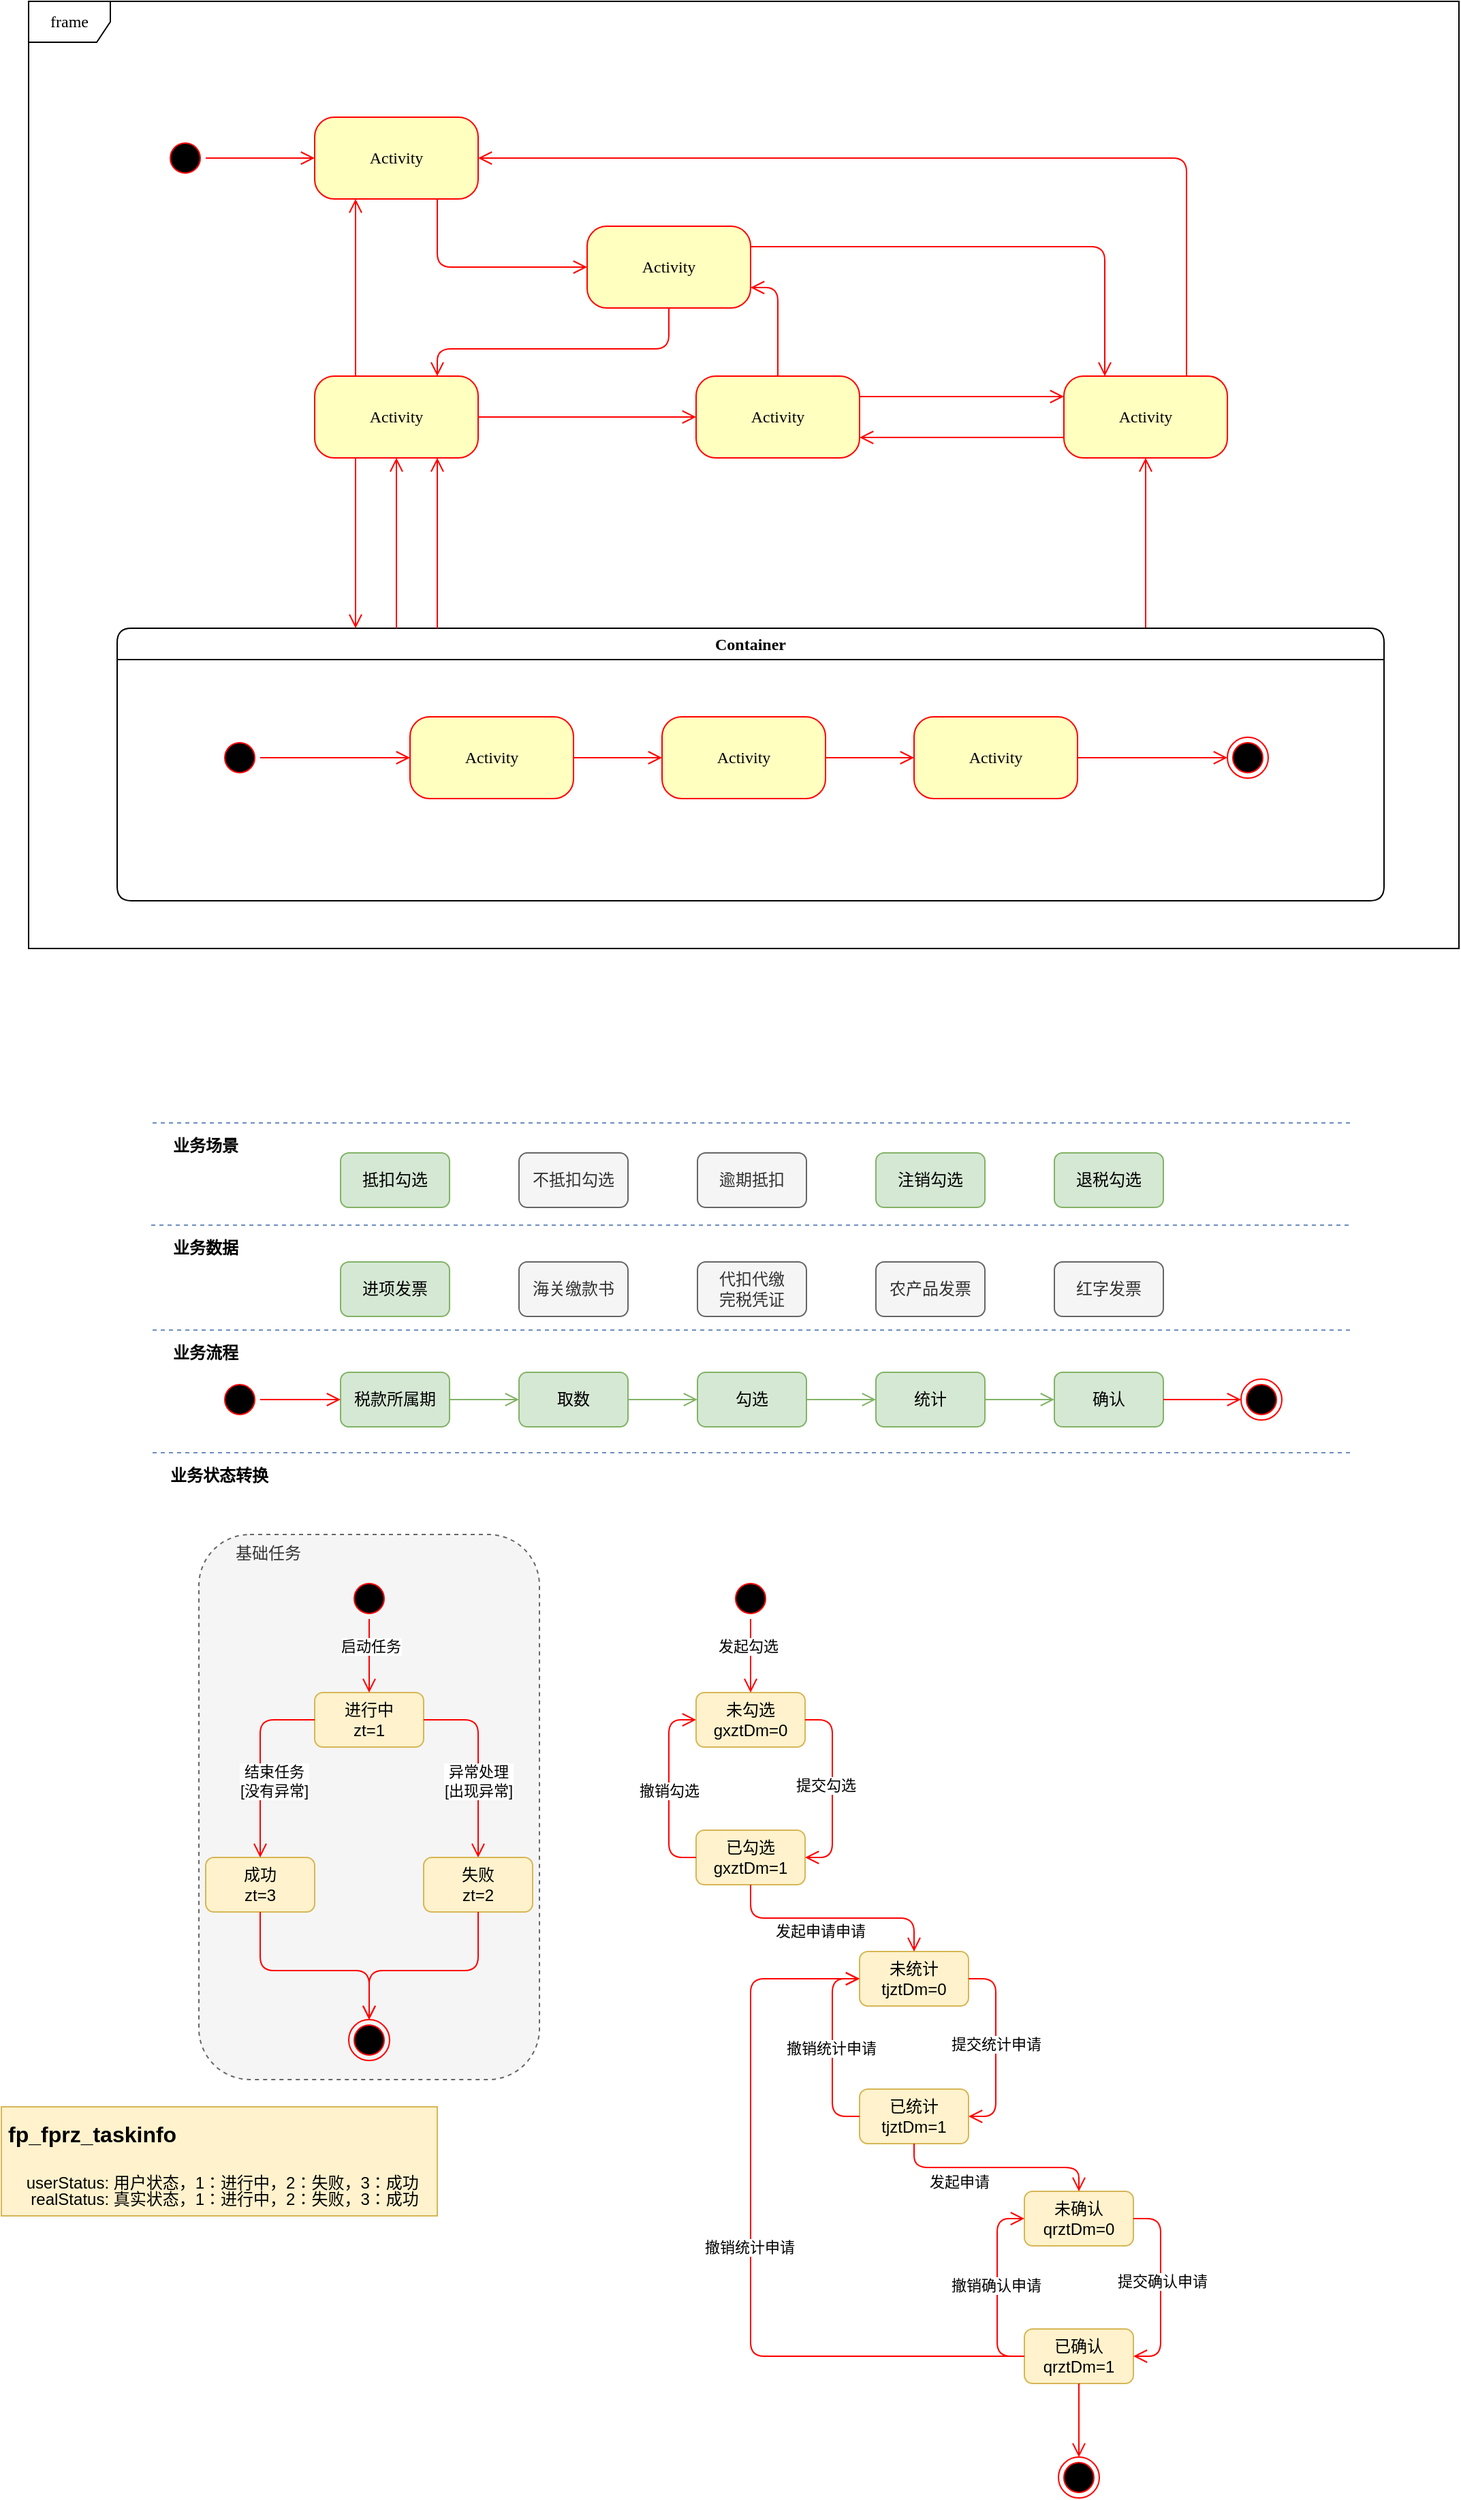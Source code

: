 <mxfile version="21.6.8" type="github">
  <diagram name="Page-1" id="58cdce13-f638-feb5-8d6f-7d28b1aa9fa0">
    <mxGraphModel dx="1750" dy="957" grid="1" gridSize="10" guides="1" tooltips="1" connect="1" arrows="1" fold="1" page="1" pageScale="1" pageWidth="1100" pageHeight="850" background="none" math="0" shadow="0">
      <root>
        <mxCell id="0" />
        <mxCell id="1" parent="0" />
        <mxCell id="NtjbMHKrXhSSU9uYyu6V-38" value="基础任务" style="rounded=1;whiteSpace=wrap;html=1;dashed=1;verticalAlign=top;align=left;spacingLeft=25;fillColor=#f5f5f5;strokeColor=#666666;fontColor=#333333;" vertex="1" parent="1">
          <mxGeometry x="155" y="1160" width="250" height="400" as="geometry" />
        </mxCell>
        <mxCell id="382b91b5511bd0f7-1" value="" style="ellipse;html=1;shape=startState;fillColor=#000000;strokeColor=#ff0000;rounded=1;shadow=0;comic=0;labelBackgroundColor=none;fontFamily=Verdana;fontSize=12;fontColor=#000000;align=center;direction=south;" parent="1" vertex="1">
          <mxGeometry x="130" y="135" width="30" height="30" as="geometry" />
        </mxCell>
        <mxCell id="382b91b5511bd0f7-5" value="Activity" style="rounded=1;whiteSpace=wrap;html=1;arcSize=24;fillColor=#ffffc0;strokeColor=#ff0000;shadow=0;comic=0;labelBackgroundColor=none;fontFamily=Verdana;fontSize=12;fontColor=#000000;align=center;" parent="1" vertex="1">
          <mxGeometry x="240" y="310" width="120" height="60" as="geometry" />
        </mxCell>
        <mxCell id="382b91b5511bd0f7-6" value="Activity" style="rounded=1;whiteSpace=wrap;html=1;arcSize=24;fillColor=#ffffc0;strokeColor=#ff0000;shadow=0;comic=0;labelBackgroundColor=none;fontFamily=Verdana;fontSize=12;fontColor=#000000;align=center;" parent="1" vertex="1">
          <mxGeometry x="240" y="120" width="120" height="60" as="geometry" />
        </mxCell>
        <mxCell id="3cde6dad864a17aa-3" style="edgeStyle=orthogonalEdgeStyle;html=1;exitX=1;exitY=0.25;entryX=0.25;entryY=0;labelBackgroundColor=none;endArrow=open;endSize=8;strokeColor=#ff0000;fontFamily=Verdana;fontSize=12;align=left;" parent="1" source="382b91b5511bd0f7-7" target="382b91b5511bd0f7-9" edge="1">
          <mxGeometry relative="1" as="geometry" />
        </mxCell>
        <mxCell id="382b91b5511bd0f7-7" value="Activity" style="rounded=1;whiteSpace=wrap;html=1;arcSize=24;fillColor=#ffffc0;strokeColor=#ff0000;shadow=0;comic=0;labelBackgroundColor=none;fontFamily=Verdana;fontSize=12;fontColor=#000000;align=center;" parent="1" vertex="1">
          <mxGeometry x="440" y="200" width="120" height="60" as="geometry" />
        </mxCell>
        <mxCell id="3cde6dad864a17aa-4" style="edgeStyle=orthogonalEdgeStyle;html=1;exitX=0.75;exitY=0;entryX=1;entryY=0.5;labelBackgroundColor=none;endArrow=open;endSize=8;strokeColor=#ff0000;fontFamily=Verdana;fontSize=12;align=left;" parent="1" source="382b91b5511bd0f7-9" target="382b91b5511bd0f7-6" edge="1">
          <mxGeometry relative="1" as="geometry">
            <Array as="points">
              <mxPoint x="880" y="150" />
            </Array>
          </mxGeometry>
        </mxCell>
        <mxCell id="3cde6dad864a17aa-13" style="edgeStyle=elbowEdgeStyle;html=1;exitX=0;exitY=0.75;entryX=1;entryY=0.75;labelBackgroundColor=none;endArrow=open;endSize=8;strokeColor=#ff0000;fontFamily=Verdana;fontSize=12;align=left;" parent="1" source="382b91b5511bd0f7-9" target="382b91b5511bd0f7-10" edge="1">
          <mxGeometry relative="1" as="geometry" />
        </mxCell>
        <mxCell id="382b91b5511bd0f7-9" value="Activity" style="rounded=1;whiteSpace=wrap;html=1;arcSize=24;fillColor=#ffffc0;strokeColor=#ff0000;shadow=0;comic=0;labelBackgroundColor=none;fontFamily=Verdana;fontSize=12;fontColor=#000000;align=center;" parent="1" vertex="1">
          <mxGeometry x="790" y="310" width="120" height="60" as="geometry" />
        </mxCell>
        <mxCell id="382b91b5511bd0f7-10" value="Activity" style="rounded=1;whiteSpace=wrap;html=1;arcSize=24;fillColor=#ffffc0;strokeColor=#ff0000;shadow=0;comic=0;labelBackgroundColor=none;fontFamily=Verdana;fontSize=12;fontColor=#000000;align=center;" parent="1" vertex="1">
          <mxGeometry x="520" y="310" width="120" height="60" as="geometry" />
        </mxCell>
        <mxCell id="3cde6dad864a17aa-5" style="edgeStyle=elbowEdgeStyle;html=1;labelBackgroundColor=none;endArrow=open;endSize=8;strokeColor=#ff0000;fontFamily=Verdana;fontSize=12;align=left;" parent="1" source="2a3bc250acf0617d-7" target="382b91b5511bd0f7-9" edge="1">
          <mxGeometry relative="1" as="geometry" />
        </mxCell>
        <mxCell id="2a3bc250acf0617d-7" value="Container" style="swimlane;whiteSpace=wrap;html=1;rounded=1;shadow=0;comic=0;labelBackgroundColor=none;strokeWidth=1;fontFamily=Verdana;fontSize=12;align=center;" parent="1" vertex="1">
          <mxGeometry x="95" y="495" width="930" height="200" as="geometry" />
        </mxCell>
        <mxCell id="3cde6dad864a17aa-10" style="edgeStyle=elbowEdgeStyle;html=1;labelBackgroundColor=none;endArrow=open;endSize=8;strokeColor=#ff0000;fontFamily=Verdana;fontSize=12;align=left;" parent="2a3bc250acf0617d-7" source="382b91b5511bd0f7-8" target="3cde6dad864a17aa-1" edge="1">
          <mxGeometry relative="1" as="geometry" />
        </mxCell>
        <mxCell id="382b91b5511bd0f7-8" value="Activity" style="rounded=1;whiteSpace=wrap;html=1;arcSize=24;fillColor=#ffffc0;strokeColor=#ff0000;shadow=0;comic=0;labelBackgroundColor=none;fontFamily=Verdana;fontSize=12;fontColor=#000000;align=center;" parent="2a3bc250acf0617d-7" vertex="1">
          <mxGeometry x="215" y="65" width="120" height="60" as="geometry" />
        </mxCell>
        <mxCell id="24f968d109e7d6b4-3" value="" style="ellipse;html=1;shape=endState;fillColor=#000000;strokeColor=#ff0000;rounded=1;shadow=0;comic=0;labelBackgroundColor=none;fontFamily=Verdana;fontSize=12;fontColor=#000000;align=center;" parent="2a3bc250acf0617d-7" vertex="1">
          <mxGeometry x="815" y="80" width="30" height="30" as="geometry" />
        </mxCell>
        <mxCell id="3cde6dad864a17aa-9" style="edgeStyle=elbowEdgeStyle;html=1;labelBackgroundColor=none;endArrow=open;endSize=8;strokeColor=#ff0000;fontFamily=Verdana;fontSize=12;align=left;" parent="2a3bc250acf0617d-7" source="2a3bc250acf0617d-3" target="382b91b5511bd0f7-8" edge="1">
          <mxGeometry relative="1" as="geometry" />
        </mxCell>
        <mxCell id="2a3bc250acf0617d-3" value="" style="ellipse;html=1;shape=startState;fillColor=#000000;strokeColor=#ff0000;rounded=1;shadow=0;comic=0;labelBackgroundColor=none;fontFamily=Verdana;fontSize=12;fontColor=#000000;align=center;direction=south;" parent="2a3bc250acf0617d-7" vertex="1">
          <mxGeometry x="75" y="80" width="30" height="30" as="geometry" />
        </mxCell>
        <mxCell id="3cde6dad864a17aa-11" style="edgeStyle=elbowEdgeStyle;html=1;labelBackgroundColor=none;endArrow=open;endSize=8;strokeColor=#ff0000;fontFamily=Verdana;fontSize=12;align=left;" parent="2a3bc250acf0617d-7" source="3cde6dad864a17aa-1" target="3cde6dad864a17aa-2" edge="1">
          <mxGeometry relative="1" as="geometry" />
        </mxCell>
        <mxCell id="3cde6dad864a17aa-1" value="Activity" style="rounded=1;whiteSpace=wrap;html=1;arcSize=24;fillColor=#ffffc0;strokeColor=#ff0000;shadow=0;comic=0;labelBackgroundColor=none;fontFamily=Verdana;fontSize=12;fontColor=#000000;align=center;" parent="2a3bc250acf0617d-7" vertex="1">
          <mxGeometry x="400" y="65" width="120" height="60" as="geometry" />
        </mxCell>
        <mxCell id="3cde6dad864a17aa-12" style="edgeStyle=elbowEdgeStyle;html=1;labelBackgroundColor=none;endArrow=open;endSize=8;strokeColor=#ff0000;fontFamily=Verdana;fontSize=12;align=left;" parent="2a3bc250acf0617d-7" source="3cde6dad864a17aa-2" target="24f968d109e7d6b4-3" edge="1">
          <mxGeometry relative="1" as="geometry" />
        </mxCell>
        <mxCell id="3cde6dad864a17aa-2" value="Activity" style="rounded=1;whiteSpace=wrap;html=1;arcSize=24;fillColor=#ffffc0;strokeColor=#ff0000;shadow=0;comic=0;labelBackgroundColor=none;fontFamily=Verdana;fontSize=12;fontColor=#000000;align=center;" parent="2a3bc250acf0617d-7" vertex="1">
          <mxGeometry x="585" y="65" width="120" height="60" as="geometry" />
        </mxCell>
        <mxCell id="2a3bc250acf0617d-8" value="frame" style="shape=umlFrame;whiteSpace=wrap;html=1;rounded=1;shadow=0;comic=0;labelBackgroundColor=none;strokeWidth=1;fontFamily=Verdana;fontSize=12;align=center;movable=1;resizable=1;rotatable=1;deletable=1;editable=1;locked=0;connectable=1;" parent="1" vertex="1">
          <mxGeometry x="30" y="35" width="1050" height="695" as="geometry" />
        </mxCell>
        <mxCell id="2a3bc250acf0617d-9" style="edgeStyle=orthogonalEdgeStyle;html=1;labelBackgroundColor=none;endArrow=open;endSize=8;strokeColor=#ff0000;fontFamily=Verdana;fontSize=12;align=left;" parent="1" source="382b91b5511bd0f7-1" target="382b91b5511bd0f7-6" edge="1">
          <mxGeometry relative="1" as="geometry" />
        </mxCell>
        <mxCell id="2a3bc250acf0617d-10" style="edgeStyle=orthogonalEdgeStyle;html=1;labelBackgroundColor=none;endArrow=open;endSize=8;strokeColor=#ff0000;fontFamily=Verdana;fontSize=12;align=left;entryX=0;entryY=0.5;" parent="1" source="382b91b5511bd0f7-6" target="382b91b5511bd0f7-7" edge="1">
          <mxGeometry relative="1" as="geometry">
            <Array as="points">
              <mxPoint x="330" y="230" />
            </Array>
          </mxGeometry>
        </mxCell>
        <mxCell id="2a3bc250acf0617d-11" style="edgeStyle=orthogonalEdgeStyle;html=1;entryX=0.75;entryY=0;labelBackgroundColor=none;endArrow=open;endSize=8;strokeColor=#ff0000;fontFamily=Verdana;fontSize=12;align=left;exitX=0.5;exitY=1;" parent="1" source="382b91b5511bd0f7-7" target="382b91b5511bd0f7-5" edge="1">
          <mxGeometry relative="1" as="geometry">
            <mxPoint x="520" y="300" as="sourcePoint" />
            <Array as="points">
              <mxPoint x="500" y="290" />
              <mxPoint x="330" y="290" />
            </Array>
          </mxGeometry>
        </mxCell>
        <mxCell id="2a3bc250acf0617d-12" style="edgeStyle=orthogonalEdgeStyle;html=1;exitX=0.25;exitY=0;entryX=0.25;entryY=1;labelBackgroundColor=none;endArrow=open;endSize=8;strokeColor=#ff0000;fontFamily=Verdana;fontSize=12;align=left;" parent="1" source="382b91b5511bd0f7-5" target="382b91b5511bd0f7-6" edge="1">
          <mxGeometry relative="1" as="geometry" />
        </mxCell>
        <mxCell id="2a3bc250acf0617d-13" style="edgeStyle=orthogonalEdgeStyle;html=1;exitX=1;exitY=0.5;entryX=0;entryY=0.5;labelBackgroundColor=none;endArrow=open;endSize=8;strokeColor=#ff0000;fontFamily=Verdana;fontSize=12;align=left;" parent="1" source="382b91b5511bd0f7-5" target="382b91b5511bd0f7-10" edge="1">
          <mxGeometry relative="1" as="geometry" />
        </mxCell>
        <mxCell id="2a3bc250acf0617d-14" style="edgeStyle=orthogonalEdgeStyle;html=1;exitX=0.5;exitY=0;entryX=1;entryY=0.75;labelBackgroundColor=none;endArrow=open;endSize=8;strokeColor=#ff0000;fontFamily=Verdana;fontSize=12;align=left;" parent="1" source="382b91b5511bd0f7-10" target="382b91b5511bd0f7-7" edge="1">
          <mxGeometry relative="1" as="geometry" />
        </mxCell>
        <mxCell id="2a3bc250acf0617d-15" style="edgeStyle=orthogonalEdgeStyle;html=1;exitX=1;exitY=0.25;entryX=0;entryY=0.25;labelBackgroundColor=none;endArrow=open;endSize=8;strokeColor=#ff0000;fontFamily=Verdana;fontSize=12;align=left;" parent="1" source="382b91b5511bd0f7-10" target="382b91b5511bd0f7-9" edge="1">
          <mxGeometry relative="1" as="geometry" />
        </mxCell>
        <mxCell id="3cde6dad864a17aa-6" style="edgeStyle=elbowEdgeStyle;html=1;labelBackgroundColor=none;endArrow=open;endSize=8;strokeColor=#ff0000;fontFamily=Verdana;fontSize=12;align=left;entryX=0.75;entryY=1;" parent="1" source="2a3bc250acf0617d-7" target="382b91b5511bd0f7-5" edge="1">
          <mxGeometry relative="1" as="geometry">
            <mxPoint x="340" y="505" as="sourcePoint" />
            <mxPoint x="340" y="380" as="targetPoint" />
          </mxGeometry>
        </mxCell>
        <mxCell id="3cde6dad864a17aa-7" style="edgeStyle=elbowEdgeStyle;html=1;labelBackgroundColor=none;endArrow=open;endSize=8;strokeColor=#ff0000;fontFamily=Verdana;fontSize=12;align=left;entryX=0.5;entryY=1;" parent="1" source="2a3bc250acf0617d-7" target="382b91b5511bd0f7-5" edge="1">
          <mxGeometry relative="1" as="geometry">
            <mxPoint x="340" y="505" as="sourcePoint" />
            <mxPoint x="340" y="380" as="targetPoint" />
          </mxGeometry>
        </mxCell>
        <mxCell id="3cde6dad864a17aa-8" style="edgeStyle=elbowEdgeStyle;html=1;labelBackgroundColor=none;endArrow=open;endSize=8;strokeColor=#ff0000;fontFamily=Verdana;fontSize=12;align=left;exitX=0.25;exitY=1;" parent="1" source="382b91b5511bd0f7-5" target="2a3bc250acf0617d-7" edge="1">
          <mxGeometry relative="1" as="geometry">
            <mxPoint x="350" y="515" as="sourcePoint" />
            <mxPoint x="350" y="390" as="targetPoint" />
          </mxGeometry>
        </mxCell>
        <mxCell id="sTs45CZRdDoFSn7NXeSg-1" value="抵扣勾选" style="whiteSpace=wrap;html=1;rounded=1;aspect=fixed;fillColor=#d5e8d4;strokeColor=#82b366;" parent="1" vertex="1">
          <mxGeometry x="259" y="880" width="80" height="40" as="geometry" />
        </mxCell>
        <mxCell id="sTs45CZRdDoFSn7NXeSg-2" value="不抵扣勾选" style="whiteSpace=wrap;html=1;rounded=1;aspect=fixed;fillColor=#f5f5f5;fontColor=#333333;strokeColor=#666666;" parent="1" vertex="1">
          <mxGeometry x="390" y="880" width="80" height="40" as="geometry" />
        </mxCell>
        <mxCell id="sTs45CZRdDoFSn7NXeSg-3" value="逾期抵扣" style="whiteSpace=wrap;html=1;rounded=1;aspect=fixed;fillColor=#f5f5f5;fontColor=#333333;strokeColor=#666666;" parent="1" vertex="1">
          <mxGeometry x="521" y="880" width="80" height="40" as="geometry" />
        </mxCell>
        <mxCell id="sTs45CZRdDoFSn7NXeSg-4" value="注销勾选" style="whiteSpace=wrap;html=1;rounded=1;aspect=fixed;fillColor=#d5e8d4;strokeColor=#82b366;" parent="1" vertex="1">
          <mxGeometry x="652" y="880" width="80" height="40" as="geometry" />
        </mxCell>
        <mxCell id="sTs45CZRdDoFSn7NXeSg-5" value="退税勾选" style="whiteSpace=wrap;html=1;rounded=1;aspect=fixed;fillColor=#d5e8d4;strokeColor=#82b366;" parent="1" vertex="1">
          <mxGeometry x="783" y="880" width="80" height="40" as="geometry" />
        </mxCell>
        <mxCell id="sTs45CZRdDoFSn7NXeSg-7" value="税款所属期" style="rounded=1;whiteSpace=wrap;html=1;aspect=fixed;fillColor=#d5e8d4;strokeColor=#82b366;" parent="1" vertex="1">
          <mxGeometry x="259" y="1041" width="80" height="40" as="geometry" />
        </mxCell>
        <mxCell id="sTs45CZRdDoFSn7NXeSg-9" value="取数" style="rounded=1;whiteSpace=wrap;html=1;fillColor=#d5e8d4;strokeColor=#82b366;" parent="1" vertex="1">
          <mxGeometry x="390" y="1041" width="80" height="40" as="geometry" />
        </mxCell>
        <mxCell id="sTs45CZRdDoFSn7NXeSg-10" value="勾选" style="rounded=1;whiteSpace=wrap;html=1;fillColor=#d5e8d4;strokeColor=#82b366;" parent="1" vertex="1">
          <mxGeometry x="521" y="1041" width="80" height="40" as="geometry" />
        </mxCell>
        <mxCell id="sTs45CZRdDoFSn7NXeSg-11" value="统计" style="rounded=1;whiteSpace=wrap;html=1;fillColor=#d5e8d4;strokeColor=#82b366;" parent="1" vertex="1">
          <mxGeometry x="652" y="1041" width="80" height="40" as="geometry" />
        </mxCell>
        <mxCell id="sTs45CZRdDoFSn7NXeSg-12" value="确认" style="rounded=1;whiteSpace=wrap;html=1;fillColor=#d5e8d4;strokeColor=#82b366;" parent="1" vertex="1">
          <mxGeometry x="783" y="1041" width="80" height="40" as="geometry" />
        </mxCell>
        <mxCell id="sTs45CZRdDoFSn7NXeSg-14" value="" style="ellipse;html=1;shape=endState;fillColor=#000000;strokeColor=#ff0000;" parent="1" vertex="1">
          <mxGeometry x="920" y="1046" width="30" height="30" as="geometry" />
        </mxCell>
        <mxCell id="sTs45CZRdDoFSn7NXeSg-15" value="" style="ellipse;html=1;shape=startState;fillColor=#000000;strokeColor=#ff0000;" parent="1" vertex="1">
          <mxGeometry x="170" y="1046" width="30" height="30" as="geometry" />
        </mxCell>
        <mxCell id="sTs45CZRdDoFSn7NXeSg-16" value="" style="edgeStyle=orthogonalEdgeStyle;html=1;verticalAlign=bottom;endArrow=open;endSize=8;strokeColor=#ff0000;rounded=0;entryX=0;entryY=0.5;entryDx=0;entryDy=0;" parent="1" source="sTs45CZRdDoFSn7NXeSg-15" target="sTs45CZRdDoFSn7NXeSg-7" edge="1">
          <mxGeometry relative="1" as="geometry">
            <mxPoint x="95" y="1146" as="targetPoint" />
          </mxGeometry>
        </mxCell>
        <mxCell id="sTs45CZRdDoFSn7NXeSg-17" value="" style="edgeStyle=orthogonalEdgeStyle;html=1;verticalAlign=bottom;endArrow=open;endSize=8;strokeColor=#82b366;rounded=0;entryX=0;entryY=0.5;entryDx=0;entryDy=0;exitX=1;exitY=0.5;exitDx=0;exitDy=0;fillColor=#d5e8d4;" parent="1" source="sTs45CZRdDoFSn7NXeSg-7" target="sTs45CZRdDoFSn7NXeSg-9" edge="1">
          <mxGeometry relative="1" as="geometry">
            <mxPoint x="274" y="1071" as="targetPoint" />
            <mxPoint x="204" y="1071" as="sourcePoint" />
          </mxGeometry>
        </mxCell>
        <mxCell id="sTs45CZRdDoFSn7NXeSg-18" value="" style="edgeStyle=orthogonalEdgeStyle;html=1;verticalAlign=bottom;endArrow=open;endSize=8;strokeColor=#82b366;rounded=0;entryX=0;entryY=0.5;entryDx=0;entryDy=0;exitX=1;exitY=0.5;exitDx=0;exitDy=0;fillColor=#d5e8d4;" parent="1" source="sTs45CZRdDoFSn7NXeSg-9" target="sTs45CZRdDoFSn7NXeSg-10" edge="1">
          <mxGeometry relative="1" as="geometry">
            <mxPoint x="404" y="1071" as="targetPoint" />
            <mxPoint x="424" y="1136" as="sourcePoint" />
          </mxGeometry>
        </mxCell>
        <mxCell id="sTs45CZRdDoFSn7NXeSg-19" value="" style="edgeStyle=orthogonalEdgeStyle;html=1;verticalAlign=bottom;endArrow=open;endSize=8;strokeColor=#82b366;rounded=0;entryX=0;entryY=0.5;entryDx=0;entryDy=0;exitX=1;exitY=0.5;exitDx=0;exitDy=0;fillColor=#d5e8d4;" parent="1" source="sTs45CZRdDoFSn7NXeSg-10" target="sTs45CZRdDoFSn7NXeSg-11" edge="1">
          <mxGeometry relative="1" as="geometry">
            <mxPoint x="529" y="1071" as="targetPoint" />
            <mxPoint x="514" y="1156" as="sourcePoint" />
          </mxGeometry>
        </mxCell>
        <mxCell id="sTs45CZRdDoFSn7NXeSg-20" value="" style="edgeStyle=orthogonalEdgeStyle;html=1;verticalAlign=bottom;endArrow=open;endSize=8;strokeColor=#82b366;rounded=0;entryX=0;entryY=0.5;entryDx=0;entryDy=0;exitX=1;exitY=0.5;exitDx=0;exitDy=0;fillColor=#d5e8d4;" parent="1" source="sTs45CZRdDoFSn7NXeSg-11" target="sTs45CZRdDoFSn7NXeSg-12" edge="1">
          <mxGeometry relative="1" as="geometry">
            <mxPoint x="654" y="1071" as="targetPoint" />
            <mxPoint x="654" y="1136" as="sourcePoint" />
          </mxGeometry>
        </mxCell>
        <mxCell id="sTs45CZRdDoFSn7NXeSg-21" value="" style="edgeStyle=orthogonalEdgeStyle;html=1;verticalAlign=bottom;endArrow=open;endSize=8;strokeColor=#ff0000;rounded=0;entryX=0;entryY=0.5;entryDx=0;entryDy=0;exitX=1;exitY=0.5;exitDx=0;exitDy=0;" parent="1" source="sTs45CZRdDoFSn7NXeSg-12" target="sTs45CZRdDoFSn7NXeSg-14" edge="1">
          <mxGeometry relative="1" as="geometry">
            <mxPoint x="785" y="1071" as="targetPoint" />
            <mxPoint x="770" y="1146" as="sourcePoint" />
          </mxGeometry>
        </mxCell>
        <mxCell id="sTs45CZRdDoFSn7NXeSg-22" value="进项发票" style="whiteSpace=wrap;html=1;rounded=1;aspect=fixed;fillColor=#d5e8d4;strokeColor=#82b366;" parent="1" vertex="1">
          <mxGeometry x="259" y="960" width="80" height="40" as="geometry" />
        </mxCell>
        <mxCell id="sTs45CZRdDoFSn7NXeSg-23" value="海关缴款书" style="whiteSpace=wrap;html=1;rounded=1;aspect=fixed;fillColor=#f5f5f5;fontColor=#333333;strokeColor=#666666;" parent="1" vertex="1">
          <mxGeometry x="390" y="960" width="80" height="40" as="geometry" />
        </mxCell>
        <mxCell id="sTs45CZRdDoFSn7NXeSg-24" value="代扣代缴&lt;br&gt;完税凭证" style="whiteSpace=wrap;html=1;rounded=1;aspect=fixed;fillColor=#f5f5f5;fontColor=#333333;strokeColor=#666666;" parent="1" vertex="1">
          <mxGeometry x="521" y="960" width="80" height="40" as="geometry" />
        </mxCell>
        <mxCell id="sTs45CZRdDoFSn7NXeSg-25" value="农产品发票" style="whiteSpace=wrap;html=1;rounded=1;aspect=fixed;fillColor=#f5f5f5;fontColor=#333333;strokeColor=#666666;" parent="1" vertex="1">
          <mxGeometry x="652" y="960" width="80" height="40" as="geometry" />
        </mxCell>
        <mxCell id="sTs45CZRdDoFSn7NXeSg-26" value="红字发票" style="whiteSpace=wrap;html=1;rounded=1;aspect=fixed;fillColor=#f5f5f5;fontColor=#333333;strokeColor=#666666;" parent="1" vertex="1">
          <mxGeometry x="783" y="960" width="80" height="40" as="geometry" />
        </mxCell>
        <mxCell id="sTs45CZRdDoFSn7NXeSg-30" value="进行中&lt;br&gt;zt=1" style="rounded=1;whiteSpace=wrap;html=1;fillColor=#fff2cc;strokeColor=#d6b656;" parent="1" vertex="1">
          <mxGeometry x="240" y="1276" width="80" height="40" as="geometry" />
        </mxCell>
        <mxCell id="sTs45CZRdDoFSn7NXeSg-31" value="成功&lt;br&gt;zt=3" style="rounded=1;whiteSpace=wrap;html=1;fillColor=#fff2cc;strokeColor=#d6b656;" parent="1" vertex="1">
          <mxGeometry x="160" y="1397" width="80" height="40" as="geometry" />
        </mxCell>
        <mxCell id="sTs45CZRdDoFSn7NXeSg-32" value="失败&lt;br&gt;zt=2" style="rounded=1;whiteSpace=wrap;html=1;fillColor=#fff2cc;strokeColor=#d6b656;" parent="1" vertex="1">
          <mxGeometry x="320" y="1397" width="80" height="40" as="geometry" />
        </mxCell>
        <mxCell id="sTs45CZRdDoFSn7NXeSg-35" value="" style="ellipse;html=1;shape=endState;fillColor=#000000;strokeColor=#ff0000;" parent="1" vertex="1">
          <mxGeometry x="265" y="1516" width="30" height="30" as="geometry" />
        </mxCell>
        <mxCell id="sTs45CZRdDoFSn7NXeSg-36" value="" style="ellipse;html=1;shape=startState;fillColor=#000000;strokeColor=#ff0000;" parent="1" vertex="1">
          <mxGeometry x="265" y="1192" width="30" height="30" as="geometry" />
        </mxCell>
        <mxCell id="sTs45CZRdDoFSn7NXeSg-37" value="" style="edgeStyle=orthogonalEdgeStyle;html=1;verticalAlign=bottom;endArrow=open;endSize=8;strokeColor=#ff0000;rounded=0;entryX=0.5;entryY=0;entryDx=0;entryDy=0;" parent="1" source="sTs45CZRdDoFSn7NXeSg-36" target="sTs45CZRdDoFSn7NXeSg-30" edge="1">
          <mxGeometry relative="1" as="geometry">
            <mxPoint x="183" y="1251" as="targetPoint" />
          </mxGeometry>
        </mxCell>
        <mxCell id="NtjbMHKrXhSSU9uYyu6V-6" value="启动任务" style="edgeLabel;html=1;align=center;verticalAlign=middle;resizable=0;points=[];" vertex="1" connectable="0" parent="sTs45CZRdDoFSn7NXeSg-37">
          <mxGeometry x="-0.4" y="1" relative="1" as="geometry">
            <mxPoint y="4" as="offset" />
          </mxGeometry>
        </mxCell>
        <mxCell id="sTs45CZRdDoFSn7NXeSg-38" value="" style="edgeStyle=orthogonalEdgeStyle;html=1;verticalAlign=bottom;endArrow=open;endSize=8;strokeColor=#ff0000;rounded=1;entryX=0.5;entryY=0;entryDx=0;entryDy=0;exitX=0;exitY=0.5;exitDx=0;exitDy=0;" parent="1" source="sTs45CZRdDoFSn7NXeSg-30" target="sTs45CZRdDoFSn7NXeSg-31" edge="1">
          <mxGeometry relative="1" as="geometry">
            <mxPoint x="199.0" y="1370" as="targetPoint" />
            <mxPoint x="232" y="1296" as="sourcePoint" />
            <Array as="points">
              <mxPoint x="200" y="1296" />
            </Array>
          </mxGeometry>
        </mxCell>
        <mxCell id="NtjbMHKrXhSSU9uYyu6V-7" value="结束任务&lt;br&gt;[没有异常]" style="edgeLabel;html=1;align=center;verticalAlign=middle;resizable=0;points=[];" vertex="1" connectable="0" parent="sTs45CZRdDoFSn7NXeSg-38">
          <mxGeometry x="-0.239" y="1" relative="1" as="geometry">
            <mxPoint x="9" y="31" as="offset" />
          </mxGeometry>
        </mxCell>
        <mxCell id="sTs45CZRdDoFSn7NXeSg-42" value="" style="edgeStyle=orthogonalEdgeStyle;html=1;verticalAlign=bottom;endArrow=open;endSize=8;strokeColor=#ff0000;rounded=1;entryX=0.5;entryY=0;entryDx=0;entryDy=0;exitX=0.5;exitY=1;exitDx=0;exitDy=0;" parent="1" source="sTs45CZRdDoFSn7NXeSg-31" target="sTs45CZRdDoFSn7NXeSg-35" edge="1">
          <mxGeometry relative="1" as="geometry">
            <mxPoint x="873" y="1147" as="targetPoint" />
            <mxPoint x="951" y="1137" as="sourcePoint" />
            <Array as="points">
              <mxPoint x="200" y="1480" />
              <mxPoint x="280" y="1480" />
            </Array>
          </mxGeometry>
        </mxCell>
        <mxCell id="sTs45CZRdDoFSn7NXeSg-44" style="edgeStyle=orthogonalEdgeStyle;html=1;labelBackgroundColor=none;endArrow=open;endSize=8;strokeColor=#ff0000;fontFamily=Verdana;fontSize=12;align=left;exitX=1;exitY=0.5;exitDx=0;exitDy=0;entryX=0.5;entryY=0;entryDx=0;entryDy=0;" parent="1" source="sTs45CZRdDoFSn7NXeSg-30" target="sTs45CZRdDoFSn7NXeSg-32" edge="1">
          <mxGeometry relative="1" as="geometry">
            <mxPoint x="608" y="1211" as="sourcePoint" />
            <Array as="points">
              <mxPoint x="360" y="1296" />
            </Array>
            <mxPoint x="430" y="1290" as="targetPoint" />
          </mxGeometry>
        </mxCell>
        <mxCell id="NtjbMHKrXhSSU9uYyu6V-8" value="异常处理&lt;br&gt;[出现异常]" style="edgeLabel;html=1;align=center;verticalAlign=middle;resizable=0;points=[];" vertex="1" connectable="0" parent="sTs45CZRdDoFSn7NXeSg-44">
          <mxGeometry x="0.451" y="3" relative="1" as="geometry">
            <mxPoint x="-3" y="-18" as="offset" />
          </mxGeometry>
        </mxCell>
        <mxCell id="sTs45CZRdDoFSn7NXeSg-45" value="" style="edgeStyle=orthogonalEdgeStyle;html=1;verticalAlign=bottom;endArrow=open;endSize=8;strokeColor=#ff0000;rounded=1;entryX=0.5;entryY=0;entryDx=0;entryDy=0;exitX=0.5;exitY=1;exitDx=0;exitDy=0;" parent="1" source="sTs45CZRdDoFSn7NXeSg-32" target="sTs45CZRdDoFSn7NXeSg-35" edge="1">
          <mxGeometry relative="1" as="geometry">
            <mxPoint x="1018" y="1147" as="targetPoint" />
            <mxPoint x="410" y="1456" as="sourcePoint" />
            <Array as="points">
              <mxPoint x="360" y="1480" />
              <mxPoint x="280" y="1480" />
            </Array>
          </mxGeometry>
        </mxCell>
        <mxCell id="sTs45CZRdDoFSn7NXeSg-46" value="未勾选&lt;br&gt;gxztDm=0" style="rounded=1;whiteSpace=wrap;html=1;fillColor=#fff2cc;strokeColor=#d6b656;" parent="1" vertex="1">
          <mxGeometry x="520" y="1276" width="80" height="40" as="geometry" />
        </mxCell>
        <mxCell id="sTs45CZRdDoFSn7NXeSg-47" value="已勾选&lt;br&gt;gxztDm=1" style="rounded=1;whiteSpace=wrap;html=1;fillColor=#fff2cc;strokeColor=#d6b656;" parent="1" vertex="1">
          <mxGeometry x="520" y="1377" width="80" height="40" as="geometry" />
        </mxCell>
        <mxCell id="sTs45CZRdDoFSn7NXeSg-49" value="" style="ellipse;html=1;shape=startState;fillColor=#000000;strokeColor=#ff0000;" parent="1" vertex="1">
          <mxGeometry x="545" y="1192" width="30" height="30" as="geometry" />
        </mxCell>
        <mxCell id="sTs45CZRdDoFSn7NXeSg-50" value="" style="edgeStyle=orthogonalEdgeStyle;html=1;verticalAlign=bottom;endArrow=open;endSize=8;strokeColor=#ff0000;rounded=0;entryX=0.5;entryY=0;entryDx=0;entryDy=0;" parent="1" source="sTs45CZRdDoFSn7NXeSg-49" target="sTs45CZRdDoFSn7NXeSg-46" edge="1">
          <mxGeometry relative="1" as="geometry">
            <mxPoint x="463" y="1251" as="targetPoint" />
          </mxGeometry>
        </mxCell>
        <mxCell id="NtjbMHKrXhSSU9uYyu6V-2" value="发起勾选" style="edgeLabel;html=1;align=center;verticalAlign=middle;resizable=0;points=[];" vertex="1" connectable="0" parent="sTs45CZRdDoFSn7NXeSg-50">
          <mxGeometry x="-0.363" y="-2" relative="1" as="geometry">
            <mxPoint y="3" as="offset" />
          </mxGeometry>
        </mxCell>
        <mxCell id="sTs45CZRdDoFSn7NXeSg-51" value="" style="edgeStyle=orthogonalEdgeStyle;html=1;verticalAlign=bottom;endArrow=open;endSize=8;strokeColor=#ff0000;rounded=1;entryX=1;entryY=0.5;entryDx=0;entryDy=0;exitX=1;exitY=0.5;exitDx=0;exitDy=0;" parent="1" source="sTs45CZRdDoFSn7NXeSg-46" target="sTs45CZRdDoFSn7NXeSg-47" edge="1">
          <mxGeometry relative="1" as="geometry">
            <mxPoint x="642" y="1176" as="targetPoint" />
            <mxPoint x="572" y="1176" as="sourcePoint" />
            <Array as="points">
              <mxPoint x="620" y="1296" />
              <mxPoint x="620" y="1397" />
            </Array>
          </mxGeometry>
        </mxCell>
        <mxCell id="NtjbMHKrXhSSU9uYyu6V-3" value="提交勾选" style="edgeLabel;html=1;align=center;verticalAlign=middle;resizable=0;points=[];" vertex="1" connectable="0" parent="sTs45CZRdDoFSn7NXeSg-51">
          <mxGeometry x="0.056" y="1" relative="1" as="geometry">
            <mxPoint x="-6" y="-7" as="offset" />
          </mxGeometry>
        </mxCell>
        <mxCell id="NtjbMHKrXhSSU9uYyu6V-4" value="" style="edgeStyle=orthogonalEdgeStyle;html=1;verticalAlign=bottom;endArrow=open;endSize=8;strokeColor=#ff0000;rounded=1;entryX=0;entryY=0.5;entryDx=0;entryDy=0;exitX=0;exitY=0.5;exitDx=0;exitDy=0;" edge="1" parent="1" source="sTs45CZRdDoFSn7NXeSg-47" target="sTs45CZRdDoFSn7NXeSg-46">
          <mxGeometry relative="1" as="geometry">
            <mxPoint x="470" y="1266" as="targetPoint" />
            <mxPoint x="470" y="1436" as="sourcePoint" />
            <Array as="points">
              <mxPoint x="500" y="1397" />
              <mxPoint x="500" y="1296" />
            </Array>
          </mxGeometry>
        </mxCell>
        <mxCell id="NtjbMHKrXhSSU9uYyu6V-5" value="撤销勾选" style="edgeLabel;html=1;align=center;verticalAlign=middle;resizable=0;points=[];" vertex="1" connectable="0" parent="NtjbMHKrXhSSU9uYyu6V-4">
          <mxGeometry x="0.056" y="1" relative="1" as="geometry">
            <mxPoint x="1" y="5" as="offset" />
          </mxGeometry>
        </mxCell>
        <mxCell id="NtjbMHKrXhSSU9uYyu6V-9" value="未统计&lt;br&gt;tjztDm=0" style="rounded=1;whiteSpace=wrap;html=1;fillColor=#fff2cc;strokeColor=#d6b656;" vertex="1" parent="1">
          <mxGeometry x="640" y="1466" width="80" height="40" as="geometry" />
        </mxCell>
        <mxCell id="NtjbMHKrXhSSU9uYyu6V-10" value="已统计&lt;br&gt;tjztDm=1" style="rounded=1;whiteSpace=wrap;html=1;fillColor=#fff2cc;strokeColor=#d6b656;" vertex="1" parent="1">
          <mxGeometry x="640" y="1567" width="80" height="40" as="geometry" />
        </mxCell>
        <mxCell id="NtjbMHKrXhSSU9uYyu6V-13" value="" style="edgeStyle=orthogonalEdgeStyle;html=1;verticalAlign=bottom;endArrow=open;endSize=8;strokeColor=#ff0000;rounded=1;entryX=0.5;entryY=0;entryDx=0;entryDy=0;exitX=0.5;exitY=1;exitDx=0;exitDy=0;" edge="1" parent="1" source="sTs45CZRdDoFSn7NXeSg-47" target="NtjbMHKrXhSSU9uYyu6V-9">
          <mxGeometry relative="1" as="geometry">
            <mxPoint x="559" y="1261" as="targetPoint" />
            <mxPoint x="801" y="1222" as="sourcePoint" />
          </mxGeometry>
        </mxCell>
        <mxCell id="NtjbMHKrXhSSU9uYyu6V-14" value="发起申请申请" style="edgeLabel;html=1;align=center;verticalAlign=middle;resizable=0;points=[];" vertex="1" connectable="0" parent="NtjbMHKrXhSSU9uYyu6V-13">
          <mxGeometry x="-0.363" y="-2" relative="1" as="geometry">
            <mxPoint x="21" y="7" as="offset" />
          </mxGeometry>
        </mxCell>
        <mxCell id="NtjbMHKrXhSSU9uYyu6V-15" value="" style="edgeStyle=orthogonalEdgeStyle;html=1;verticalAlign=bottom;endArrow=open;endSize=8;strokeColor=#ff0000;rounded=1;exitX=0;exitY=0.5;exitDx=0;exitDy=0;entryX=0;entryY=0.5;entryDx=0;entryDy=0;" edge="1" parent="1" source="NtjbMHKrXhSSU9uYyu6V-10" target="NtjbMHKrXhSSU9uYyu6V-9">
          <mxGeometry relative="1" as="geometry">
            <mxPoint x="559" y="1466" as="targetPoint" />
            <mxPoint x="774" y="1436" as="sourcePoint" />
            <Array as="points">
              <mxPoint x="620" y="1587" />
              <mxPoint x="620" y="1486" />
            </Array>
          </mxGeometry>
        </mxCell>
        <mxCell id="NtjbMHKrXhSSU9uYyu6V-16" value="撤销统计申请" style="edgeLabel;html=1;align=center;verticalAlign=middle;resizable=0;points=[];" vertex="1" connectable="0" parent="NtjbMHKrXhSSU9uYyu6V-15">
          <mxGeometry x="0.056" y="1" relative="1" as="geometry">
            <mxPoint y="4" as="offset" />
          </mxGeometry>
        </mxCell>
        <mxCell id="NtjbMHKrXhSSU9uYyu6V-18" value="" style="edgeStyle=orthogonalEdgeStyle;html=1;verticalAlign=bottom;endArrow=open;endSize=8;strokeColor=#ff0000;rounded=1;entryX=1;entryY=0.5;entryDx=0;entryDy=0;exitX=1;exitY=0.5;exitDx=0;exitDy=0;" edge="1" parent="1" source="NtjbMHKrXhSSU9uYyu6V-9" target="NtjbMHKrXhSSU9uYyu6V-10">
          <mxGeometry relative="1" as="geometry">
            <mxPoint x="739" y="1546" as="targetPoint" />
            <mxPoint x="869" y="1466" as="sourcePoint" />
            <Array as="points">
              <mxPoint x="740" y="1486" />
              <mxPoint x="740" y="1587" />
            </Array>
          </mxGeometry>
        </mxCell>
        <mxCell id="NtjbMHKrXhSSU9uYyu6V-19" value="提交统计申请" style="edgeLabel;html=1;align=center;verticalAlign=middle;resizable=0;points=[];" vertex="1" connectable="0" parent="NtjbMHKrXhSSU9uYyu6V-18">
          <mxGeometry x="0.056" y="1" relative="1" as="geometry">
            <mxPoint x="-1" y="-7" as="offset" />
          </mxGeometry>
        </mxCell>
        <mxCell id="NtjbMHKrXhSSU9uYyu6V-21" value="未确认&lt;br&gt;qrztDm=0" style="rounded=1;whiteSpace=wrap;html=1;fillColor=#fff2cc;strokeColor=#d6b656;" vertex="1" parent="1">
          <mxGeometry x="761" y="1642" width="80" height="40" as="geometry" />
        </mxCell>
        <mxCell id="NtjbMHKrXhSSU9uYyu6V-22" value="已确认&lt;br&gt;qrztDm=1" style="rounded=1;whiteSpace=wrap;html=1;fillColor=#fff2cc;strokeColor=#d6b656;" vertex="1" parent="1">
          <mxGeometry x="761" y="1743" width="80" height="40" as="geometry" />
        </mxCell>
        <mxCell id="NtjbMHKrXhSSU9uYyu6V-23" value="" style="ellipse;html=1;shape=endState;fillColor=#000000;strokeColor=#ff0000;" vertex="1" parent="1">
          <mxGeometry x="786" y="1837" width="30" height="30" as="geometry" />
        </mxCell>
        <mxCell id="NtjbMHKrXhSSU9uYyu6V-25" value="" style="edgeStyle=orthogonalEdgeStyle;html=1;verticalAlign=bottom;endArrow=open;endSize=8;strokeColor=#ff0000;rounded=1;entryX=0.5;entryY=0;entryDx=0;entryDy=0;exitX=0.5;exitY=1;exitDx=0;exitDy=0;" edge="1" parent="1" source="NtjbMHKrXhSSU9uYyu6V-10" target="NtjbMHKrXhSSU9uYyu6V-21">
          <mxGeometry relative="1" as="geometry">
            <mxPoint x="578" y="1674" as="targetPoint" />
            <mxPoint x="820" y="1635" as="sourcePoint" />
          </mxGeometry>
        </mxCell>
        <mxCell id="NtjbMHKrXhSSU9uYyu6V-26" value="发起申请" style="edgeLabel;html=1;align=center;verticalAlign=middle;resizable=0;points=[];" vertex="1" connectable="0" parent="NtjbMHKrXhSSU9uYyu6V-25">
          <mxGeometry x="-0.363" y="-2" relative="1" as="geometry">
            <mxPoint x="1" y="8" as="offset" />
          </mxGeometry>
        </mxCell>
        <mxCell id="NtjbMHKrXhSSU9uYyu6V-27" value="" style="edgeStyle=orthogonalEdgeStyle;html=1;verticalAlign=bottom;endArrow=open;endSize=8;strokeColor=#ff0000;rounded=1;exitX=0;exitY=0.5;exitDx=0;exitDy=0;entryX=0;entryY=0.5;entryDx=0;entryDy=0;" edge="1" parent="1" source="NtjbMHKrXhSSU9uYyu6V-22" target="NtjbMHKrXhSSU9uYyu6V-21">
          <mxGeometry relative="1" as="geometry">
            <mxPoint x="680" y="1642" as="targetPoint" />
            <mxPoint x="895" y="1612" as="sourcePoint" />
            <Array as="points">
              <mxPoint x="741" y="1763" />
              <mxPoint x="741" y="1662" />
            </Array>
          </mxGeometry>
        </mxCell>
        <mxCell id="NtjbMHKrXhSSU9uYyu6V-28" value="撤销确认申请" style="edgeLabel;html=1;align=center;verticalAlign=middle;resizable=0;points=[];" vertex="1" connectable="0" parent="NtjbMHKrXhSSU9uYyu6V-27">
          <mxGeometry x="0.056" y="1" relative="1" as="geometry">
            <mxPoint y="2" as="offset" />
          </mxGeometry>
        </mxCell>
        <mxCell id="NtjbMHKrXhSSU9uYyu6V-29" value="" style="edgeStyle=orthogonalEdgeStyle;html=1;verticalAlign=bottom;endArrow=open;endSize=8;strokeColor=#ff0000;rounded=0;entryX=0.5;entryY=0;entryDx=0;entryDy=0;exitX=0.5;exitY=1;exitDx=0;exitDy=0;" edge="1" parent="1" source="NtjbMHKrXhSSU9uYyu6V-22" target="NtjbMHKrXhSSU9uYyu6V-23">
          <mxGeometry relative="1" as="geometry">
            <mxPoint x="1249" y="1523" as="targetPoint" />
            <mxPoint x="1327" y="1513" as="sourcePoint" />
            <Array as="points">
              <mxPoint x="801" y="1812" />
              <mxPoint x="801" y="1812" />
            </Array>
          </mxGeometry>
        </mxCell>
        <mxCell id="NtjbMHKrXhSSU9uYyu6V-30" value="" style="edgeStyle=orthogonalEdgeStyle;html=1;verticalAlign=bottom;endArrow=open;endSize=8;strokeColor=#ff0000;rounded=1;entryX=1;entryY=0.5;entryDx=0;entryDy=0;exitX=1;exitY=0.5;exitDx=0;exitDy=0;" edge="1" parent="1" source="NtjbMHKrXhSSU9uYyu6V-21" target="NtjbMHKrXhSSU9uYyu6V-22">
          <mxGeometry relative="1" as="geometry">
            <mxPoint x="860" y="1722" as="targetPoint" />
            <mxPoint x="990" y="1642" as="sourcePoint" />
            <Array as="points">
              <mxPoint x="861" y="1662" />
              <mxPoint x="861" y="1763" />
            </Array>
          </mxGeometry>
        </mxCell>
        <mxCell id="NtjbMHKrXhSSU9uYyu6V-31" value="提交确认申请" style="edgeLabel;html=1;align=center;verticalAlign=middle;resizable=0;points=[];" vertex="1" connectable="0" parent="NtjbMHKrXhSSU9uYyu6V-30">
          <mxGeometry x="0.056" y="1" relative="1" as="geometry">
            <mxPoint y="-9" as="offset" />
          </mxGeometry>
        </mxCell>
        <mxCell id="NtjbMHKrXhSSU9uYyu6V-32" value="" style="edgeStyle=orthogonalEdgeStyle;html=1;verticalAlign=bottom;endArrow=open;endSize=8;strokeColor=#ff0000;rounded=1;exitX=0;exitY=0.5;exitDx=0;exitDy=0;entryX=0;entryY=0.5;entryDx=0;entryDy=0;" edge="1" parent="1" source="NtjbMHKrXhSSU9uYyu6V-22" target="NtjbMHKrXhSSU9uYyu6V-9">
          <mxGeometry relative="1" as="geometry">
            <mxPoint x="545" y="1642" as="targetPoint" />
            <mxPoint x="545" y="1743" as="sourcePoint" />
            <Array as="points">
              <mxPoint x="560" y="1763" />
              <mxPoint x="560" y="1486" />
            </Array>
          </mxGeometry>
        </mxCell>
        <mxCell id="NtjbMHKrXhSSU9uYyu6V-33" value="撤销统计申请" style="edgeLabel;html=1;align=center;verticalAlign=middle;resizable=0;points=[];" vertex="1" connectable="0" parent="NtjbMHKrXhSSU9uYyu6V-32">
          <mxGeometry x="0.056" y="1" relative="1" as="geometry">
            <mxPoint y="13" as="offset" />
          </mxGeometry>
        </mxCell>
        <mxCell id="NtjbMHKrXhSSU9uYyu6V-34" value="" style="endArrow=none;dashed=1;html=1;rounded=0;fillColor=#dae8fc;strokeColor=#6c8ebf;" edge="1" parent="1">
          <mxGeometry width="50" height="50" relative="1" as="geometry">
            <mxPoint x="120" y="933" as="sourcePoint" />
            <mxPoint x="1000" y="933" as="targetPoint" />
          </mxGeometry>
        </mxCell>
        <mxCell id="NtjbMHKrXhSSU9uYyu6V-35" value="" style="endArrow=none;dashed=1;html=1;rounded=0;fillColor=#dae8fc;strokeColor=#6c8ebf;" edge="1" parent="1">
          <mxGeometry width="50" height="50" relative="1" as="geometry">
            <mxPoint x="121" y="1010" as="sourcePoint" />
            <mxPoint x="1001" y="1010" as="targetPoint" />
          </mxGeometry>
        </mxCell>
        <mxCell id="NtjbMHKrXhSSU9uYyu6V-36" value="" style="endArrow=none;dashed=1;html=1;rounded=0;fillColor=#dae8fc;strokeColor=#6c8ebf;" edge="1" parent="1">
          <mxGeometry width="50" height="50" relative="1" as="geometry">
            <mxPoint x="121" y="1100" as="sourcePoint" />
            <mxPoint x="1001" y="1100" as="targetPoint" />
          </mxGeometry>
        </mxCell>
        <mxCell id="NtjbMHKrXhSSU9uYyu6V-39" value="业务场景" style="text;html=1;align=center;verticalAlign=middle;whiteSpace=wrap;rounded=0;fontStyle=1;" vertex="1" parent="1">
          <mxGeometry x="130" y="860" width="60" height="30" as="geometry" />
        </mxCell>
        <mxCell id="NtjbMHKrXhSSU9uYyu6V-40" value="业务数据" style="text;html=1;strokeColor=none;fillColor=none;align=center;verticalAlign=middle;whiteSpace=wrap;rounded=0;fontStyle=1" vertex="1" parent="1">
          <mxGeometry x="130" y="935" width="60" height="30" as="geometry" />
        </mxCell>
        <mxCell id="NtjbMHKrXhSSU9uYyu6V-41" value="业务流程" style="text;html=1;strokeColor=none;fillColor=none;align=center;verticalAlign=middle;whiteSpace=wrap;rounded=0;fontStyle=1" vertex="1" parent="1">
          <mxGeometry x="130" y="1012" width="60" height="30" as="geometry" />
        </mxCell>
        <mxCell id="NtjbMHKrXhSSU9uYyu6V-42" value="" style="endArrow=none;dashed=1;html=1;rounded=0;fillColor=#dae8fc;strokeColor=#6c8ebf;" edge="1" parent="1">
          <mxGeometry width="50" height="50" relative="1" as="geometry">
            <mxPoint x="121" y="858" as="sourcePoint" />
            <mxPoint x="1001" y="858" as="targetPoint" />
          </mxGeometry>
        </mxCell>
        <mxCell id="NtjbMHKrXhSSU9uYyu6V-43" value="业务状态转换" style="text;html=1;strokeColor=none;fillColor=none;align=center;verticalAlign=middle;whiteSpace=wrap;rounded=0;fontStyle=1" vertex="1" parent="1">
          <mxGeometry x="130" y="1102" width="80" height="30" as="geometry" />
        </mxCell>
        <mxCell id="NtjbMHKrXhSSU9uYyu6V-44" value="&lt;h1 style=&quot;line-height: 100%;&quot;&gt;&lt;b style=&quot;background-color: initial; font-size: 12px;&quot;&gt;&lt;font style=&quot;font-size: 16px;&quot;&gt;fp_fprz_taskinfo&lt;/font&gt;&lt;/b&gt;&lt;br&gt;&lt;/h1&gt;&lt;p style=&quot;line-height: 100%;&quot;&gt;&amp;nbsp; &amp;nbsp; userStatus:&amp;nbsp;用户状态，1：进行中，2：失败，3：成功&lt;br&gt;&amp;nbsp; &amp;nbsp; &amp;nbsp;realStatus: 真实状态，1：进行中，2：失败，3：成功&lt;/p&gt;" style="text;html=1;strokeColor=#d6b656;fillColor=#fff2cc;spacing=5;spacingTop=-20;whiteSpace=wrap;overflow=hidden;rounded=0;" vertex="1" parent="1">
          <mxGeometry x="10" y="1580" width="320" height="80" as="geometry" />
        </mxCell>
      </root>
    </mxGraphModel>
  </diagram>
</mxfile>
